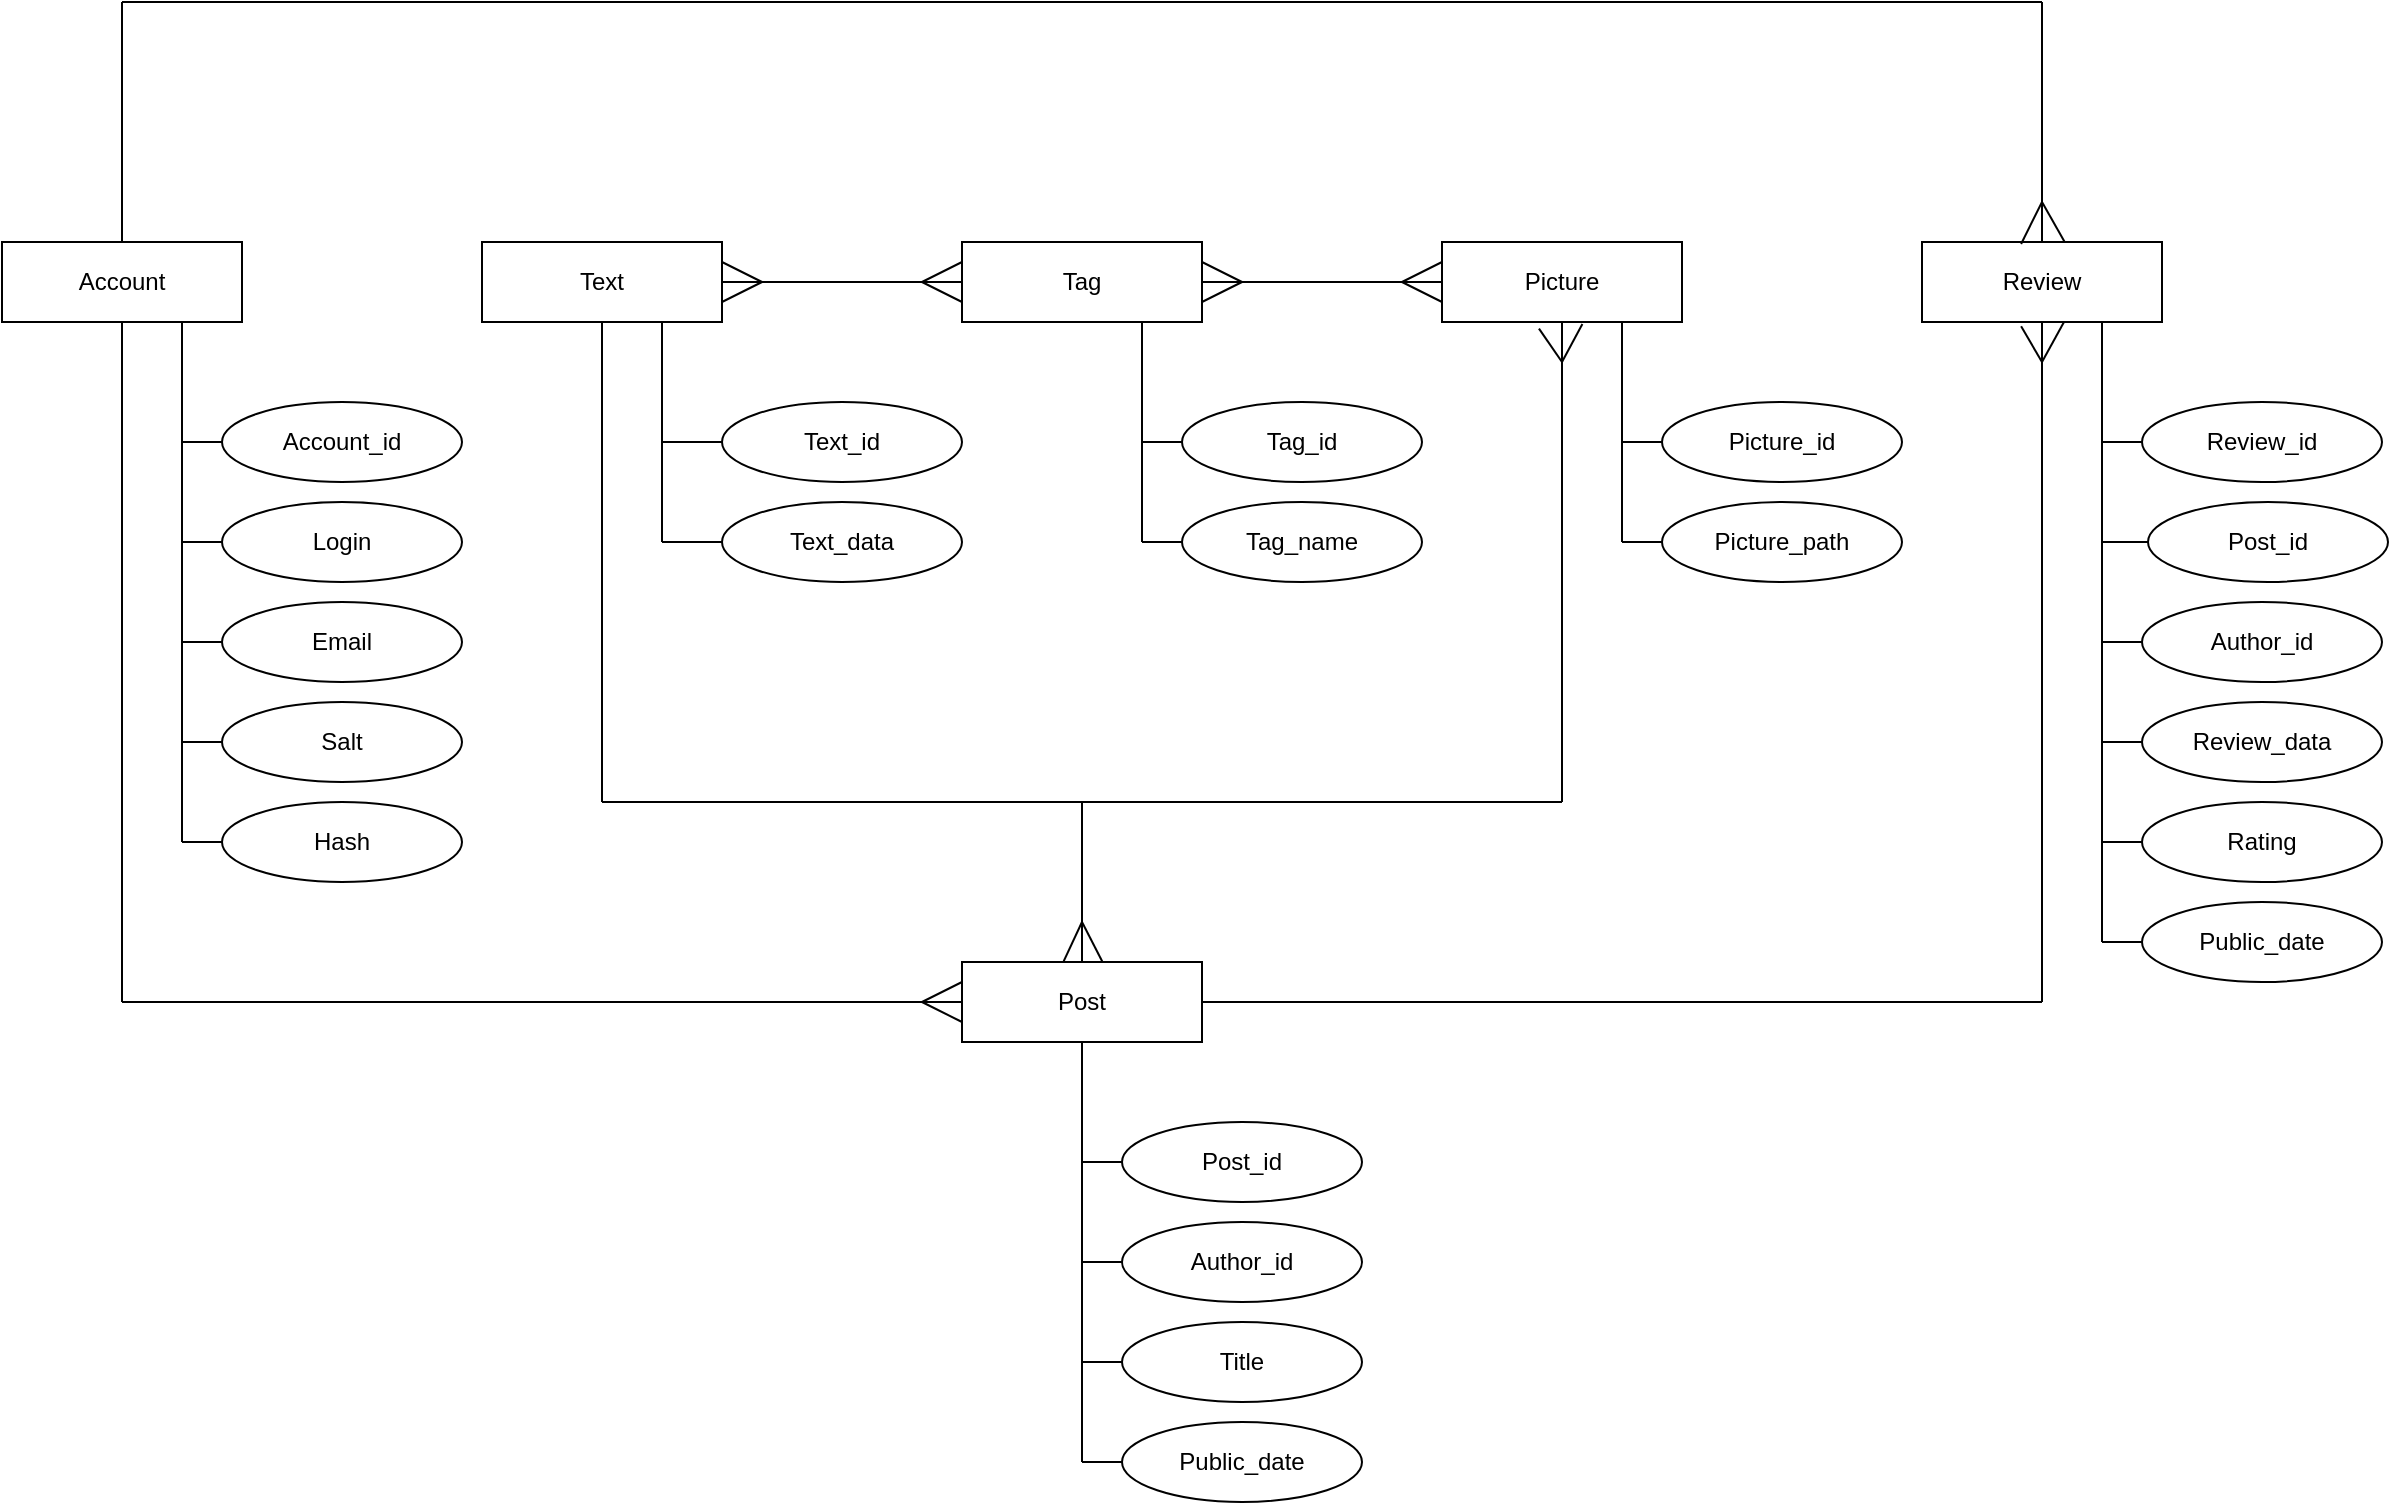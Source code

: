 <mxfile version="13.7.5" type="device"><diagram id="bsCOAa8j4sSH0_8lnj1Z" name="Page-1"><mxGraphModel dx="1038" dy="617" grid="1" gridSize="10" guides="1" tooltips="1" connect="1" arrows="1" fold="1" page="1" pageScale="1" pageWidth="1827" pageHeight="11169" background="#ffffff" math="0" shadow="0"><root><mxCell id="0"/><mxCell id="1" parent="0"/><mxCell id="YvxUmzClaYKNc_LeASB7-1" value="Account" style="rounded=0;whiteSpace=wrap;html=1;" parent="1" vertex="1"><mxGeometry x="40" y="360" width="120" height="40" as="geometry"/></mxCell><mxCell id="YvxUmzClaYKNc_LeASB7-2" value="Account_id" style="ellipse;whiteSpace=wrap;html=1;" parent="1" vertex="1"><mxGeometry x="150" y="440" width="120" height="40" as="geometry"/></mxCell><mxCell id="YvxUmzClaYKNc_LeASB7-3" value="Login&lt;br&gt;" style="ellipse;whiteSpace=wrap;html=1;" parent="1" vertex="1"><mxGeometry x="150" y="490" width="120" height="40" as="geometry"/></mxCell><mxCell id="YvxUmzClaYKNc_LeASB7-4" value="Email" style="ellipse;whiteSpace=wrap;html=1;" parent="1" vertex="1"><mxGeometry x="150" y="540" width="120" height="40" as="geometry"/></mxCell><mxCell id="YvxUmzClaYKNc_LeASB7-8" value="" style="endArrow=none;html=1;entryX=0;entryY=0.5;entryDx=0;entryDy=0;" parent="1" target="YvxUmzClaYKNc_LeASB7-4" edge="1"><mxGeometry width="50" height="50" relative="1" as="geometry"><mxPoint x="130" y="560" as="sourcePoint"/><mxPoint x="190" y="710" as="targetPoint"/></mxGeometry></mxCell><mxCell id="YvxUmzClaYKNc_LeASB7-9" value="" style="endArrow=none;html=1;exitX=0;exitY=0.5;exitDx=0;exitDy=0;" parent="1" source="YvxUmzClaYKNc_LeASB7-2" edge="1"><mxGeometry width="50" height="50" relative="1" as="geometry"><mxPoint x="140" y="570" as="sourcePoint"/><mxPoint x="130" y="460" as="targetPoint"/></mxGeometry></mxCell><mxCell id="YvxUmzClaYKNc_LeASB7-10" value="" style="endArrow=none;html=1;exitX=0;exitY=0.5;exitDx=0;exitDy=0;" parent="1" source="YvxUmzClaYKNc_LeASB7-3" edge="1"><mxGeometry width="50" height="50" relative="1" as="geometry"><mxPoint x="160" y="470" as="sourcePoint"/><mxPoint x="130" y="510" as="targetPoint"/></mxGeometry></mxCell><mxCell id="YvxUmzClaYKNc_LeASB7-13" value="Text" style="rounded=0;whiteSpace=wrap;html=1;" parent="1" vertex="1"><mxGeometry x="280" y="360" width="120" height="40" as="geometry"/></mxCell><mxCell id="YvxUmzClaYKNc_LeASB7-15" value="Text_data" style="ellipse;whiteSpace=wrap;html=1;" parent="1" vertex="1"><mxGeometry x="400" y="490" width="120" height="40" as="geometry"/></mxCell><mxCell id="YvxUmzClaYKNc_LeASB7-28" value="Tag" style="rounded=0;whiteSpace=wrap;html=1;" parent="1" vertex="1"><mxGeometry x="520" y="360" width="120" height="40" as="geometry"/></mxCell><mxCell id="YvxUmzClaYKNc_LeASB7-29" value="Tag_id" style="ellipse;whiteSpace=wrap;html=1;" parent="1" vertex="1"><mxGeometry x="630" y="440" width="120" height="40" as="geometry"/></mxCell><mxCell id="YvxUmzClaYKNc_LeASB7-31" value="Tag_name" style="ellipse;whiteSpace=wrap;html=1;" parent="1" vertex="1"><mxGeometry x="630" y="490" width="120" height="40" as="geometry"/></mxCell><mxCell id="YvxUmzClaYKNc_LeASB7-37" value="" style="endArrow=none;html=1;entryX=0;entryY=0.5;entryDx=0;entryDy=0;" parent="1" target="YvxUmzClaYKNc_LeASB7-29" edge="1"><mxGeometry width="50" height="50" relative="1" as="geometry"><mxPoint x="610" y="460" as="sourcePoint"/><mxPoint x="370" y="470" as="targetPoint"/></mxGeometry></mxCell><mxCell id="YvxUmzClaYKNc_LeASB7-38" value="" style="endArrow=none;html=1;entryX=0;entryY=0.5;entryDx=0;entryDy=0;" parent="1" target="YvxUmzClaYKNc_LeASB7-31" edge="1"><mxGeometry width="50" height="50" relative="1" as="geometry"><mxPoint x="610" y="510" as="sourcePoint"/><mxPoint x="610" y="470" as="targetPoint"/></mxGeometry></mxCell><mxCell id="YvxUmzClaYKNc_LeASB7-39" value="" style="endArrow=none;html=1;entryX=0.75;entryY=1;entryDx=0;entryDy=0;" parent="1" target="YvxUmzClaYKNc_LeASB7-28" edge="1"><mxGeometry width="50" height="50" relative="1" as="geometry"><mxPoint x="610" y="510" as="sourcePoint"/><mxPoint x="610" y="520" as="targetPoint"/></mxGeometry></mxCell><mxCell id="YvxUmzClaYKNc_LeASB7-47" value="Review" style="rounded=0;whiteSpace=wrap;html=1;" parent="1" vertex="1"><mxGeometry x="1000" y="360" width="120" height="40" as="geometry"/></mxCell><mxCell id="YvxUmzClaYKNc_LeASB7-48" value="Author_id" style="ellipse;whiteSpace=wrap;html=1;" parent="1" vertex="1"><mxGeometry x="1110" y="540" width="120" height="40" as="geometry"/></mxCell><mxCell id="YvxUmzClaYKNc_LeASB7-49" value="Post_id" style="ellipse;whiteSpace=wrap;html=1;" parent="1" vertex="1"><mxGeometry x="1113" y="490" width="120" height="40" as="geometry"/></mxCell><mxCell id="nnOXmzC6WRoq9BkZMvD6-1" value="" style="endArrow=none;html=1;entryX=0.75;entryY=1;entryDx=0;entryDy=0;" parent="1" target="YvxUmzClaYKNc_LeASB7-47" edge="1"><mxGeometry width="50" height="50" relative="1" as="geometry"><mxPoint x="1090" y="710" as="sourcePoint"/><mxPoint x="980" y="480" as="targetPoint"/></mxGeometry></mxCell><mxCell id="nnOXmzC6WRoq9BkZMvD6-4" value="Review_id" style="ellipse;whiteSpace=wrap;html=1;" parent="1" vertex="1"><mxGeometry x="1110" y="440" width="120" height="40" as="geometry"/></mxCell><mxCell id="nnOXmzC6WRoq9BkZMvD6-5" value="Review_data" style="ellipse;whiteSpace=wrap;html=1;" parent="1" vertex="1"><mxGeometry x="1110" y="590" width="120" height="40" as="geometry"/></mxCell><mxCell id="nnOXmzC6WRoq9BkZMvD6-6" value="" style="endArrow=none;html=1;entryX=0;entryY=0.5;entryDx=0;entryDy=0;" parent="1" target="nnOXmzC6WRoq9BkZMvD6-4" edge="1"><mxGeometry width="50" height="50" relative="1" as="geometry"><mxPoint x="1090" y="460" as="sourcePoint"/><mxPoint x="970" y="520" as="targetPoint"/></mxGeometry></mxCell><mxCell id="nnOXmzC6WRoq9BkZMvD6-7" value="" style="endArrow=none;html=1;entryX=0;entryY=0.5;entryDx=0;entryDy=0;" parent="1" target="YvxUmzClaYKNc_LeASB7-49" edge="1"><mxGeometry width="50" height="50" relative="1" as="geometry"><mxPoint x="1090" y="510" as="sourcePoint"/><mxPoint x="1000" y="500" as="targetPoint"/></mxGeometry></mxCell><mxCell id="nnOXmzC6WRoq9BkZMvD6-8" value="" style="endArrow=none;html=1;entryX=0;entryY=0.5;entryDx=0;entryDy=0;" parent="1" target="YvxUmzClaYKNc_LeASB7-48" edge="1"><mxGeometry width="50" height="50" relative="1" as="geometry"><mxPoint x="1090" y="560" as="sourcePoint"/><mxPoint x="960" y="560" as="targetPoint"/></mxGeometry></mxCell><mxCell id="nnOXmzC6WRoq9BkZMvD6-9" value="" style="endArrow=none;html=1;entryX=0;entryY=0.5;entryDx=0;entryDy=0;" parent="1" target="nnOXmzC6WRoq9BkZMvD6-5" edge="1"><mxGeometry width="50" height="50" relative="1" as="geometry"><mxPoint x="1090" y="610" as="sourcePoint"/><mxPoint x="970" y="570" as="targetPoint"/></mxGeometry></mxCell><mxCell id="nnOXmzC6WRoq9BkZMvD6-19" value="Text_id" style="ellipse;whiteSpace=wrap;html=1;" parent="1" vertex="1"><mxGeometry x="400" y="440" width="120" height="40" as="geometry"/></mxCell><mxCell id="nnOXmzC6WRoq9BkZMvD6-32" value="" style="endArrow=none;html=1;entryX=0.75;entryY=1;entryDx=0;entryDy=0;" parent="1" target="YvxUmzClaYKNc_LeASB7-13" edge="1"><mxGeometry width="50" height="50" relative="1" as="geometry"><mxPoint x="370" y="510" as="sourcePoint"/><mxPoint x="380" y="430" as="targetPoint"/></mxGeometry></mxCell><mxCell id="nnOXmzC6WRoq9BkZMvD6-33" value="" style="endArrow=none;html=1;entryX=0;entryY=0.5;entryDx=0;entryDy=0;" parent="1" target="nnOXmzC6WRoq9BkZMvD6-19" edge="1"><mxGeometry width="50" height="50" relative="1" as="geometry"><mxPoint x="370" y="460" as="sourcePoint"/><mxPoint x="380" y="410" as="targetPoint"/></mxGeometry></mxCell><mxCell id="nnOXmzC6WRoq9BkZMvD6-34" value="" style="endArrow=none;html=1;entryX=0;entryY=0.5;entryDx=0;entryDy=0;" parent="1" target="YvxUmzClaYKNc_LeASB7-15" edge="1"><mxGeometry width="50" height="50" relative="1" as="geometry"><mxPoint x="370" y="510" as="sourcePoint"/><mxPoint x="410" y="470" as="targetPoint"/></mxGeometry></mxCell><mxCell id="t1Rcjrm4uwK7brqrJFp3-3" value="Rating" style="ellipse;whiteSpace=wrap;html=1;" parent="1" vertex="1"><mxGeometry x="1110" y="640" width="120" height="40" as="geometry"/></mxCell><mxCell id="t1Rcjrm4uwK7brqrJFp3-4" value="" style="endArrow=none;html=1;entryX=0;entryY=0.5;entryDx=0;entryDy=0;" parent="1" target="t1Rcjrm4uwK7brqrJFp3-3" edge="1"><mxGeometry width="50" height="50" relative="1" as="geometry"><mxPoint x="1090" y="660" as="sourcePoint"/><mxPoint x="1210" y="850" as="targetPoint"/></mxGeometry></mxCell><mxCell id="t1Rcjrm4uwK7brqrJFp3-6" value="Picture" style="rounded=0;whiteSpace=wrap;html=1;" parent="1" vertex="1"><mxGeometry x="760" y="360" width="120" height="40" as="geometry"/></mxCell><mxCell id="t1Rcjrm4uwK7brqrJFp3-11" value="Picture_id" style="ellipse;whiteSpace=wrap;html=1;" parent="1" vertex="1"><mxGeometry x="870" y="440" width="120" height="40" as="geometry"/></mxCell><mxCell id="t1Rcjrm4uwK7brqrJFp3-12" value="Picture_path" style="ellipse;whiteSpace=wrap;html=1;" parent="1" vertex="1"><mxGeometry x="870" y="490" width="120" height="40" as="geometry"/></mxCell><mxCell id="t1Rcjrm4uwK7brqrJFp3-13" value="" style="endArrow=none;html=1;entryX=0;entryY=0.5;entryDx=0;entryDy=0;" parent="1" target="t1Rcjrm4uwK7brqrJFp3-11" edge="1"><mxGeometry width="50" height="50" relative="1" as="geometry"><mxPoint x="850" y="460" as="sourcePoint"/><mxPoint x="860" y="540" as="targetPoint"/></mxGeometry></mxCell><mxCell id="t1Rcjrm4uwK7brqrJFp3-14" value="" style="endArrow=none;html=1;entryX=0;entryY=0.5;entryDx=0;entryDy=0;" parent="1" target="t1Rcjrm4uwK7brqrJFp3-12" edge="1"><mxGeometry width="50" height="50" relative="1" as="geometry"><mxPoint x="850" y="510" as="sourcePoint"/><mxPoint x="760" y="530" as="targetPoint"/></mxGeometry></mxCell><mxCell id="t1Rcjrm4uwK7brqrJFp3-18" value="Post" style="rounded=0;whiteSpace=wrap;html=1;" parent="1" vertex="1"><mxGeometry x="520" y="720" width="120" height="40" as="geometry"/></mxCell><mxCell id="t1Rcjrm4uwK7brqrJFp3-19" value="" style="endArrow=none;html=1;entryX=0.5;entryY=1;entryDx=0;entryDy=0;" parent="1" target="t1Rcjrm4uwK7brqrJFp3-18" edge="1"><mxGeometry width="50" height="50" relative="1" as="geometry"><mxPoint x="580" y="970" as="sourcePoint"/><mxPoint x="580" y="800" as="targetPoint"/></mxGeometry></mxCell><mxCell id="t1Rcjrm4uwK7brqrJFp3-21" value="Post_id" style="ellipse;whiteSpace=wrap;html=1;" parent="1" vertex="1"><mxGeometry x="600" y="800" width="120" height="40" as="geometry"/></mxCell><mxCell id="t1Rcjrm4uwK7brqrJFp3-22" value="Author_id" style="ellipse;whiteSpace=wrap;html=1;" parent="1" vertex="1"><mxGeometry x="600" y="850" width="120" height="40" as="geometry"/></mxCell><mxCell id="t1Rcjrm4uwK7brqrJFp3-28" value="" style="endArrow=none;html=1;entryX=0;entryY=0.5;entryDx=0;entryDy=0;" parent="1" target="t1Rcjrm4uwK7brqrJFp3-21" edge="1"><mxGeometry width="50" height="50" relative="1" as="geometry"><mxPoint x="580" y="820" as="sourcePoint"/><mxPoint x="590" y="890" as="targetPoint"/></mxGeometry></mxCell><mxCell id="t1Rcjrm4uwK7brqrJFp3-29" value="" style="endArrow=none;html=1;entryX=0;entryY=0.5;entryDx=0;entryDy=0;" parent="1" target="t1Rcjrm4uwK7brqrJFp3-22" edge="1"><mxGeometry width="50" height="50" relative="1" as="geometry"><mxPoint x="580" y="870" as="sourcePoint"/><mxPoint x="610" y="830.0" as="targetPoint"/></mxGeometry></mxCell><mxCell id="t1Rcjrm4uwK7brqrJFp3-30" value="" style="endArrow=none;html=1;entryX=0;entryY=0.5;entryDx=0;entryDy=0;" parent="1" edge="1"><mxGeometry width="50" height="50" relative="1" as="geometry"><mxPoint x="580" y="920" as="sourcePoint"/><mxPoint x="600" y="920.0" as="targetPoint"/></mxGeometry></mxCell><mxCell id="t1Rcjrm4uwK7brqrJFp3-31" value="" style="endArrow=none;html=1;entryX=0;entryY=0.5;entryDx=0;entryDy=0;" parent="1" edge="1"><mxGeometry width="50" height="50" relative="1" as="geometry"><mxPoint x="580" y="970" as="sourcePoint"/><mxPoint x="600" y="970.0" as="targetPoint"/></mxGeometry></mxCell><mxCell id="t1Rcjrm4uwK7brqrJFp3-34" value="Title" style="ellipse;whiteSpace=wrap;html=1;" parent="1" vertex="1"><mxGeometry x="600" y="900" width="120" height="40" as="geometry"/></mxCell><mxCell id="t1Rcjrm4uwK7brqrJFp3-35" value="Public_date" style="ellipse;whiteSpace=wrap;html=1;" parent="1" vertex="1"><mxGeometry x="600" y="950" width="120" height="40" as="geometry"/></mxCell><mxCell id="t1Rcjrm4uwK7brqrJFp3-36" value="" style="endArrow=none;html=1;entryX=0.5;entryY=1;entryDx=0;entryDy=0;" parent="1" target="YvxUmzClaYKNc_LeASB7-1" edge="1"><mxGeometry width="50" height="50" relative="1" as="geometry"><mxPoint x="100" y="740" as="sourcePoint"/><mxPoint x="100" y="440" as="targetPoint"/></mxGeometry></mxCell><mxCell id="t1Rcjrm4uwK7brqrJFp3-37" value="" style="endArrow=none;html=1;entryX=0;entryY=0.5;entryDx=0;entryDy=0;" parent="1" target="t1Rcjrm4uwK7brqrJFp3-18" edge="1"><mxGeometry width="50" height="50" relative="1" as="geometry"><mxPoint x="100" y="740" as="sourcePoint"/><mxPoint x="440" y="780" as="targetPoint"/></mxGeometry></mxCell><mxCell id="t1Rcjrm4uwK7brqrJFp3-38" value="" style="endArrow=none;html=1;entryX=0;entryY=0.25;entryDx=0;entryDy=0;" parent="1" target="t1Rcjrm4uwK7brqrJFp3-18" edge="1"><mxGeometry width="50" height="50" relative="1" as="geometry"><mxPoint x="500" y="740" as="sourcePoint"/><mxPoint x="490" y="670" as="targetPoint"/></mxGeometry></mxCell><mxCell id="t1Rcjrm4uwK7brqrJFp3-39" value="" style="endArrow=none;html=1;entryX=0;entryY=0.75;entryDx=0;entryDy=0;" parent="1" target="t1Rcjrm4uwK7brqrJFp3-18" edge="1"><mxGeometry width="50" height="50" relative="1" as="geometry"><mxPoint x="500" y="740" as="sourcePoint"/><mxPoint x="520" y="800" as="targetPoint"/></mxGeometry></mxCell><mxCell id="t1Rcjrm4uwK7brqrJFp3-40" value="" style="endArrow=none;html=1;exitX=0.5;exitY=0;exitDx=0;exitDy=0;" parent="1" source="YvxUmzClaYKNc_LeASB7-1" edge="1"><mxGeometry width="50" height="50" relative="1" as="geometry"><mxPoint x="230" y="320" as="sourcePoint"/><mxPoint x="100" y="240" as="targetPoint"/></mxGeometry></mxCell><mxCell id="t1Rcjrm4uwK7brqrJFp3-41" value="" style="endArrow=none;html=1;" parent="1" edge="1"><mxGeometry width="50" height="50" relative="1" as="geometry"><mxPoint x="100" y="240" as="sourcePoint"/><mxPoint x="1060" y="240" as="targetPoint"/></mxGeometry></mxCell><mxCell id="t1Rcjrm4uwK7brqrJFp3-42" value="" style="endArrow=none;html=1;entryX=0.5;entryY=0;entryDx=0;entryDy=0;" parent="1" target="YvxUmzClaYKNc_LeASB7-47" edge="1"><mxGeometry width="50" height="50" relative="1" as="geometry"><mxPoint x="1060" y="240" as="sourcePoint"/><mxPoint x="1090" y="740" as="targetPoint"/></mxGeometry></mxCell><mxCell id="t1Rcjrm4uwK7brqrJFp3-43" value="" style="endArrow=none;html=1;entryX=0.413;entryY=0.025;entryDx=0;entryDy=0;entryPerimeter=0;" parent="1" target="YvxUmzClaYKNc_LeASB7-47" edge="1"><mxGeometry width="50" height="50" relative="1" as="geometry"><mxPoint x="1060" y="340" as="sourcePoint"/><mxPoint x="960" y="630" as="targetPoint"/></mxGeometry></mxCell><mxCell id="t1Rcjrm4uwK7brqrJFp3-44" value="" style="endArrow=none;html=1;exitX=0.594;exitY=-0.004;exitDx=0;exitDy=0;exitPerimeter=0;" parent="1" source="YvxUmzClaYKNc_LeASB7-47" edge="1"><mxGeometry width="50" height="50" relative="1" as="geometry"><mxPoint x="1110" y="290" as="sourcePoint"/><mxPoint x="1060" y="340" as="targetPoint"/></mxGeometry></mxCell><mxCell id="t1Rcjrm4uwK7brqrJFp3-45" value="" style="endArrow=none;html=1;exitX=0.5;exitY=0;exitDx=0;exitDy=0;" parent="1" source="t1Rcjrm4uwK7brqrJFp3-18" edge="1"><mxGeometry width="50" height="50" relative="1" as="geometry"><mxPoint x="510" y="670" as="sourcePoint"/><mxPoint x="580" y="640" as="targetPoint"/></mxGeometry></mxCell><mxCell id="t1Rcjrm4uwK7brqrJFp3-46" value="" style="endArrow=none;html=1;exitX=0.423;exitY=-0.004;exitDx=0;exitDy=0;exitPerimeter=0;" parent="1" source="t1Rcjrm4uwK7brqrJFp3-18" edge="1"><mxGeometry width="50" height="50" relative="1" as="geometry"><mxPoint x="550" y="680" as="sourcePoint"/><mxPoint x="580" y="700" as="targetPoint"/></mxGeometry></mxCell><mxCell id="t1Rcjrm4uwK7brqrJFp3-47" value="" style="endArrow=none;html=1;exitX=0.585;exitY=-0.004;exitDx=0;exitDy=0;exitPerimeter=0;" parent="1" source="t1Rcjrm4uwK7brqrJFp3-18" edge="1"><mxGeometry width="50" height="50" relative="1" as="geometry"><mxPoint x="710" y="680" as="sourcePoint"/><mxPoint x="580" y="700" as="targetPoint"/></mxGeometry></mxCell><mxCell id="t1Rcjrm4uwK7brqrJFp3-48" value="" style="endArrow=none;html=1;" parent="1" edge="1"><mxGeometry width="50" height="50" relative="1" as="geometry"><mxPoint x="340" y="640" as="sourcePoint"/><mxPoint x="820" y="640" as="targetPoint"/></mxGeometry></mxCell><mxCell id="t1Rcjrm4uwK7brqrJFp3-49" value="" style="endArrow=none;html=1;entryX=0.5;entryY=1;entryDx=0;entryDy=0;" parent="1" target="YvxUmzClaYKNc_LeASB7-13" edge="1"><mxGeometry width="50" height="50" relative="1" as="geometry"><mxPoint x="340" y="640" as="sourcePoint"/><mxPoint x="400" y="580" as="targetPoint"/></mxGeometry></mxCell><mxCell id="t1Rcjrm4uwK7brqrJFp3-52" value="" style="endArrow=none;html=1;entryX=0.75;entryY=1;entryDx=0;entryDy=0;" parent="1" target="t1Rcjrm4uwK7brqrJFp3-6" edge="1"><mxGeometry width="50" height="50" relative="1" as="geometry"><mxPoint x="850" y="510" as="sourcePoint"/><mxPoint x="860" y="630" as="targetPoint"/></mxGeometry></mxCell><mxCell id="t1Rcjrm4uwK7brqrJFp3-54" value="" style="endArrow=none;html=1;entryX=0.5;entryY=1;entryDx=0;entryDy=0;" parent="1" target="t1Rcjrm4uwK7brqrJFp3-6" edge="1"><mxGeometry width="50" height="50" relative="1" as="geometry"><mxPoint x="820" y="640" as="sourcePoint"/><mxPoint x="890" y="610" as="targetPoint"/></mxGeometry></mxCell><mxCell id="t1Rcjrm4uwK7brqrJFp3-55" value="" style="endArrow=none;html=1;exitX=1;exitY=0.5;exitDx=0;exitDy=0;" parent="1" source="t1Rcjrm4uwK7brqrJFp3-18" edge="1"><mxGeometry width="50" height="50" relative="1" as="geometry"><mxPoint x="880" y="770" as="sourcePoint"/><mxPoint x="1060" y="740" as="targetPoint"/></mxGeometry></mxCell><mxCell id="t1Rcjrm4uwK7brqrJFp3-56" value="" style="endArrow=none;html=1;entryX=0.5;entryY=1;entryDx=0;entryDy=0;" parent="1" target="YvxUmzClaYKNc_LeASB7-47" edge="1"><mxGeometry width="50" height="50" relative="1" as="geometry"><mxPoint x="1060" y="740" as="sourcePoint"/><mxPoint x="1040" y="610" as="targetPoint"/></mxGeometry></mxCell><mxCell id="t1Rcjrm4uwK7brqrJFp3-57" value="" style="endArrow=none;html=1;entryX=0.413;entryY=1.054;entryDx=0;entryDy=0;entryPerimeter=0;" parent="1" target="YvxUmzClaYKNc_LeASB7-47" edge="1"><mxGeometry width="50" height="50" relative="1" as="geometry"><mxPoint x="1060" y="420" as="sourcePoint"/><mxPoint x="1047" y="460" as="targetPoint"/></mxGeometry></mxCell><mxCell id="t1Rcjrm4uwK7brqrJFp3-58" value="" style="endArrow=none;html=1;" parent="1" edge="1"><mxGeometry width="50" height="50" relative="1" as="geometry"><mxPoint x="1060" y="420" as="sourcePoint"/><mxPoint x="1071" y="400" as="targetPoint"/></mxGeometry></mxCell><mxCell id="t1Rcjrm4uwK7brqrJFp3-59" value="" style="endArrow=none;html=1;entryX=0.404;entryY=1.082;entryDx=0;entryDy=0;entryPerimeter=0;" parent="1" target="t1Rcjrm4uwK7brqrJFp3-6" edge="1"><mxGeometry width="50" height="50" relative="1" as="geometry"><mxPoint x="820" y="420" as="sourcePoint"/><mxPoint x="807" y="450" as="targetPoint"/></mxGeometry></mxCell><mxCell id="t1Rcjrm4uwK7brqrJFp3-60" value="" style="endArrow=none;html=1;entryX=0.585;entryY=1.025;entryDx=0;entryDy=0;entryPerimeter=0;" parent="1" target="t1Rcjrm4uwK7brqrJFp3-6" edge="1"><mxGeometry width="50" height="50" relative="1" as="geometry"><mxPoint x="820" y="420" as="sourcePoint"/><mxPoint x="890" y="570" as="targetPoint"/></mxGeometry></mxCell><mxCell id="t1Rcjrm4uwK7brqrJFp3-61" value="" style="endArrow=none;html=1;entryX=0;entryY=0.5;entryDx=0;entryDy=0;" parent="1" target="YvxUmzClaYKNc_LeASB7-28" edge="1"><mxGeometry width="50" height="50" relative="1" as="geometry"><mxPoint x="400" y="380" as="sourcePoint"/><mxPoint x="450" y="330" as="targetPoint"/></mxGeometry></mxCell><mxCell id="t1Rcjrm4uwK7brqrJFp3-62" value="" style="endArrow=none;html=1;entryX=0;entryY=0.5;entryDx=0;entryDy=0;exitX=1;exitY=0.5;exitDx=0;exitDy=0;" parent="1" source="YvxUmzClaYKNc_LeASB7-28" target="t1Rcjrm4uwK7brqrJFp3-6" edge="1"><mxGeometry width="50" height="50" relative="1" as="geometry"><mxPoint x="610" y="330" as="sourcePoint"/><mxPoint x="660" y="280" as="targetPoint"/></mxGeometry></mxCell><mxCell id="t1Rcjrm4uwK7brqrJFp3-63" value="" style="endArrow=none;html=1;" parent="1" edge="1"><mxGeometry width="50" height="50" relative="1" as="geometry"><mxPoint x="500" y="380" as="sourcePoint"/><mxPoint x="520" y="390" as="targetPoint"/></mxGeometry></mxCell><mxCell id="t1Rcjrm4uwK7brqrJFp3-64" value="" style="endArrow=none;html=1;entryX=0;entryY=0.25;entryDx=0;entryDy=0;" parent="1" target="YvxUmzClaYKNc_LeASB7-28" edge="1"><mxGeometry width="50" height="50" relative="1" as="geometry"><mxPoint x="500" y="380" as="sourcePoint"/><mxPoint x="480" y="330" as="targetPoint"/></mxGeometry></mxCell><mxCell id="t1Rcjrm4uwK7brqrJFp3-65" value="" style="endArrow=none;html=1;exitX=1;exitY=0.25;exitDx=0;exitDy=0;" parent="1" source="YvxUmzClaYKNc_LeASB7-13" edge="1"><mxGeometry width="50" height="50" relative="1" as="geometry"><mxPoint x="410" y="380" as="sourcePoint"/><mxPoint x="420" y="380" as="targetPoint"/></mxGeometry></mxCell><mxCell id="t1Rcjrm4uwK7brqrJFp3-66" value="" style="endArrow=none;html=1;exitX=1;exitY=0.75;exitDx=0;exitDy=0;" parent="1" source="YvxUmzClaYKNc_LeASB7-13" edge="1"><mxGeometry width="50" height="50" relative="1" as="geometry"><mxPoint x="410" y="470" as="sourcePoint"/><mxPoint x="420" y="380" as="targetPoint"/></mxGeometry></mxCell><mxCell id="t1Rcjrm4uwK7brqrJFp3-67" value="" style="endArrow=none;html=1;entryX=0;entryY=0.25;entryDx=0;entryDy=0;" parent="1" target="t1Rcjrm4uwK7brqrJFp3-6" edge="1"><mxGeometry width="50" height="50" relative="1" as="geometry"><mxPoint x="740" y="380" as="sourcePoint"/><mxPoint x="720" y="280" as="targetPoint"/></mxGeometry></mxCell><mxCell id="t1Rcjrm4uwK7brqrJFp3-68" value="" style="endArrow=none;html=1;entryX=0;entryY=0.75;entryDx=0;entryDy=0;" parent="1" target="t1Rcjrm4uwK7brqrJFp3-6" edge="1"><mxGeometry width="50" height="50" relative="1" as="geometry"><mxPoint x="740" y="380" as="sourcePoint"/><mxPoint x="810" y="430" as="targetPoint"/></mxGeometry></mxCell><mxCell id="t1Rcjrm4uwK7brqrJFp3-69" value="" style="endArrow=none;html=1;exitX=1;exitY=0.25;exitDx=0;exitDy=0;" parent="1" source="YvxUmzClaYKNc_LeASB7-28" edge="1"><mxGeometry width="50" height="50" relative="1" as="geometry"><mxPoint x="650" y="310" as="sourcePoint"/><mxPoint x="660" y="380" as="targetPoint"/></mxGeometry></mxCell><mxCell id="t1Rcjrm4uwK7brqrJFp3-70" value="" style="endArrow=none;html=1;exitX=1;exitY=0.75;exitDx=0;exitDy=0;" parent="1" source="YvxUmzClaYKNc_LeASB7-28" edge="1"><mxGeometry width="50" height="50" relative="1" as="geometry"><mxPoint x="680" y="340" as="sourcePoint"/><mxPoint x="660" y="380" as="targetPoint"/></mxGeometry></mxCell><mxCell id="t1Rcjrm4uwK7brqrJFp3-72" value="" style="endArrow=none;html=1;entryX=0.75;entryY=1;entryDx=0;entryDy=0;" parent="1" target="YvxUmzClaYKNc_LeASB7-1" edge="1"><mxGeometry width="50" height="50" relative="1" as="geometry"><mxPoint x="130" y="660" as="sourcePoint"/><mxPoint x="140" y="550" as="targetPoint"/></mxGeometry></mxCell><mxCell id="t1Rcjrm4uwK7brqrJFp3-73" value="Salt" style="ellipse;whiteSpace=wrap;html=1;" parent="1" vertex="1"><mxGeometry x="150" y="590" width="120" height="40" as="geometry"/></mxCell><mxCell id="t1Rcjrm4uwK7brqrJFp3-74" value="Hash" style="ellipse;whiteSpace=wrap;html=1;" parent="1" vertex="1"><mxGeometry x="150" y="640" width="120" height="40" as="geometry"/></mxCell><mxCell id="t1Rcjrm4uwK7brqrJFp3-75" value="" style="endArrow=none;html=1;entryX=0;entryY=0.5;entryDx=0;entryDy=0;" parent="1" target="t1Rcjrm4uwK7brqrJFp3-73" edge="1"><mxGeometry width="50" height="50" relative="1" as="geometry"><mxPoint x="130" y="610" as="sourcePoint"/><mxPoint x="160" y="620" as="targetPoint"/></mxGeometry></mxCell><mxCell id="t1Rcjrm4uwK7brqrJFp3-76" value="" style="endArrow=none;html=1;entryX=0;entryY=0.5;entryDx=0;entryDy=0;" parent="1" target="t1Rcjrm4uwK7brqrJFp3-74" edge="1"><mxGeometry width="50" height="50" relative="1" as="geometry"><mxPoint x="130" y="660" as="sourcePoint"/><mxPoint x="170" y="690" as="targetPoint"/></mxGeometry></mxCell><mxCell id="JujP769J0wHDGZtYd-bS-2" value="Public_date" style="ellipse;whiteSpace=wrap;html=1;" vertex="1" parent="1"><mxGeometry x="1110" y="690" width="120" height="40" as="geometry"/></mxCell><mxCell id="JujP769J0wHDGZtYd-bS-3" value="" style="endArrow=none;html=1;entryX=0;entryY=0.5;entryDx=0;entryDy=0;" edge="1" parent="1" target="JujP769J0wHDGZtYd-bS-2"><mxGeometry width="50" height="50" relative="1" as="geometry"><mxPoint x="1090" y="710" as="sourcePoint"/><mxPoint x="1120" y="670" as="targetPoint"/></mxGeometry></mxCell></root></mxGraphModel></diagram></mxfile>